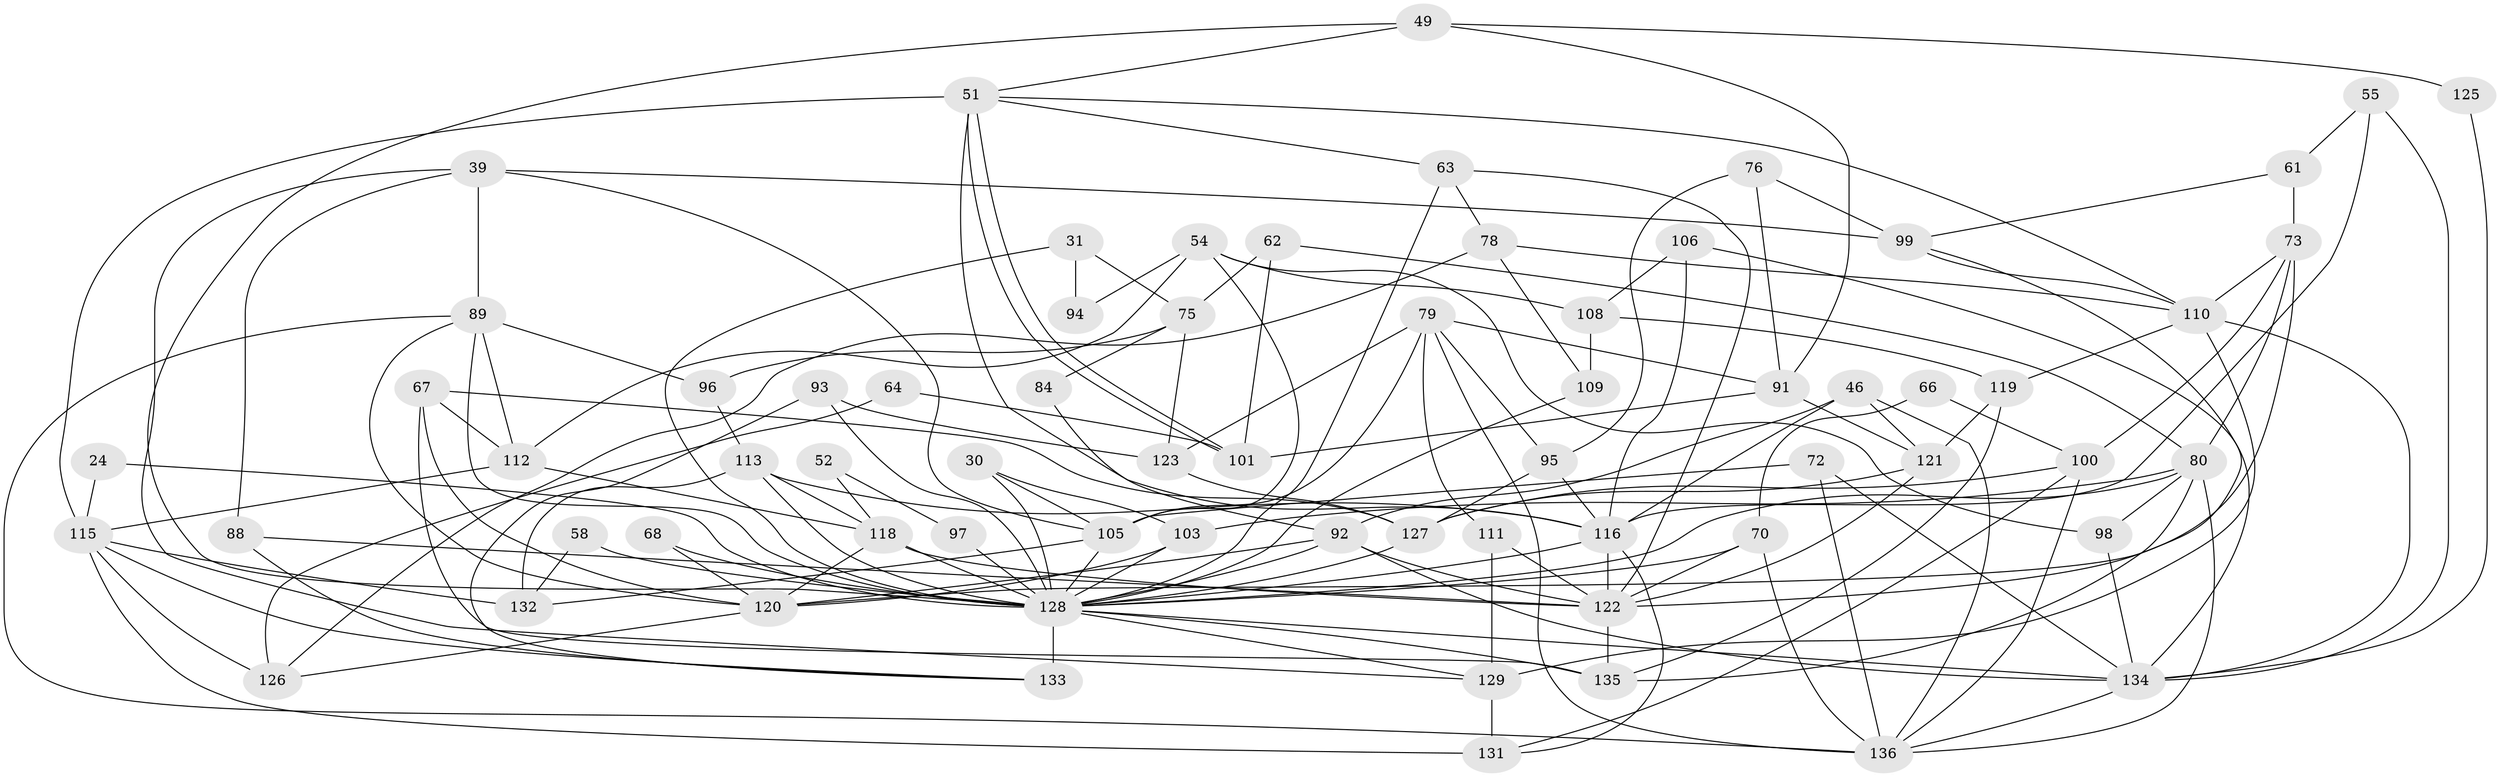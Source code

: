 // original degree distribution, {5: 0.19852941176470587, 2: 0.13970588235294118, 7: 0.029411764705882353, 6: 0.09558823529411764, 3: 0.25735294117647056, 4: 0.2647058823529412, 8: 0.014705882352941176}
// Generated by graph-tools (version 1.1) at 2025/49/03/09/25 04:49:53]
// undirected, 68 vertices, 160 edges
graph export_dot {
graph [start="1"]
  node [color=gray90,style=filled];
  24;
  30 [super="+26"];
  31 [super="+28"];
  39;
  46 [super="+14"];
  49;
  51 [super="+50"];
  52;
  54;
  55;
  58 [super="+16"];
  61;
  62;
  63;
  64;
  66;
  67;
  68 [super="+32"];
  70 [super="+44"];
  72;
  73;
  75;
  76;
  78;
  79 [super="+2"];
  80 [super="+74+53"];
  84;
  88;
  89;
  91 [super="+29"];
  92 [super="+21+9"];
  93;
  94;
  95 [super="+40"];
  96 [super="+22"];
  97;
  98 [super="+36"];
  99;
  100 [super="+69"];
  101;
  103;
  105 [super="+71"];
  106;
  108;
  109;
  110 [super="+45"];
  111;
  112;
  113 [super="+56"];
  115 [super="+18+42"];
  116 [super="+19+37+60+59"];
  118 [super="+87"];
  119;
  120 [super="+8"];
  121 [super="+27"];
  122 [super="+107+82"];
  123;
  125;
  126;
  127 [super="+13"];
  128 [super="+3+86+117"];
  129 [super="+43+57"];
  131;
  132 [super="+4+90"];
  133 [super="+124"];
  134 [super="+130"];
  135;
  136 [super="+34"];
  24 -- 115;
  24 -- 128;
  30 -- 103;
  30 -- 128 [weight=4];
  30 -- 105;
  31 -- 75 [weight=2];
  31 -- 94;
  31 -- 128 [weight=2];
  39 -- 105;
  39 -- 89;
  39 -- 88;
  39 -- 99;
  39 -- 129;
  46 -- 92 [weight=3];
  46 -- 116 [weight=2];
  46 -- 136;
  46 -- 121;
  49 -- 91;
  49 -- 51;
  49 -- 125;
  49 -- 128;
  51 -- 101;
  51 -- 101;
  51 -- 110;
  51 -- 116;
  51 -- 115;
  51 -- 63;
  52 -- 118 [weight=2];
  52 -- 97;
  54 -- 112;
  54 -- 94;
  54 -- 98;
  54 -- 108;
  54 -- 105;
  55 -- 61;
  55 -- 116;
  55 -- 134;
  58 -- 132;
  58 -- 128 [weight=3];
  61 -- 99;
  61 -- 73;
  62 -- 80;
  62 -- 75;
  62 -- 101;
  63 -- 78;
  63 -- 122;
  63 -- 128;
  64 -- 101;
  64 -- 126;
  66 -- 70;
  66 -- 100;
  67 -- 135;
  67 -- 112;
  67 -- 127;
  67 -- 120;
  68 -- 120;
  68 -- 128 [weight=2];
  70 -- 122;
  70 -- 136;
  70 -- 128 [weight=2];
  72 -- 134;
  72 -- 136;
  72 -- 105;
  73 -- 110;
  73 -- 80 [weight=2];
  73 -- 100;
  73 -- 120;
  75 -- 123;
  75 -- 84;
  75 -- 96;
  76 -- 99;
  76 -- 95;
  76 -- 91;
  78 -- 126;
  78 -- 109;
  78 -- 110;
  79 -- 136;
  79 -- 91;
  79 -- 111;
  79 -- 123;
  79 -- 105;
  79 -- 95;
  80 -- 135;
  80 -- 128 [weight=3];
  80 -- 98;
  80 -- 136;
  80 -- 103;
  84 -- 92;
  88 -- 133;
  88 -- 122;
  89 -- 136;
  89 -- 112;
  89 -- 120;
  89 -- 128;
  89 -- 96;
  91 -- 101;
  91 -- 121;
  92 -- 120;
  92 -- 122;
  92 -- 128 [weight=2];
  92 -- 134 [weight=2];
  93 -- 123;
  93 -- 133;
  93 -- 128;
  95 -- 127;
  95 -- 116 [weight=3];
  96 -- 113 [weight=2];
  97 -- 128;
  98 -- 134;
  99 -- 110;
  99 -- 122;
  100 -- 127 [weight=2];
  100 -- 131;
  100 -- 136;
  103 -- 120;
  103 -- 128;
  105 -- 132 [weight=2];
  105 -- 128;
  106 -- 116;
  106 -- 108;
  106 -- 134;
  108 -- 109;
  108 -- 119;
  109 -- 128;
  110 -- 129 [weight=2];
  110 -- 134;
  110 -- 119;
  111 -- 122;
  111 -- 129;
  112 -- 115;
  112 -- 118;
  113 -- 132 [weight=2];
  113 -- 118;
  113 -- 116 [weight=2];
  113 -- 128;
  115 -- 126;
  115 -- 132 [weight=2];
  115 -- 131;
  115 -- 133 [weight=2];
  116 -- 131;
  116 -- 122;
  116 -- 128 [weight=6];
  118 -- 122 [weight=2];
  118 -- 128 [weight=4];
  118 -- 120;
  119 -- 135;
  119 -- 121;
  120 -- 126;
  121 -- 127;
  121 -- 122;
  122 -- 135;
  123 -- 127;
  125 -- 134;
  127 -- 128;
  128 -- 129;
  128 -- 133 [weight=5];
  128 -- 134 [weight=2];
  128 -- 135;
  129 -- 131 [weight=2];
  134 -- 136;
}

